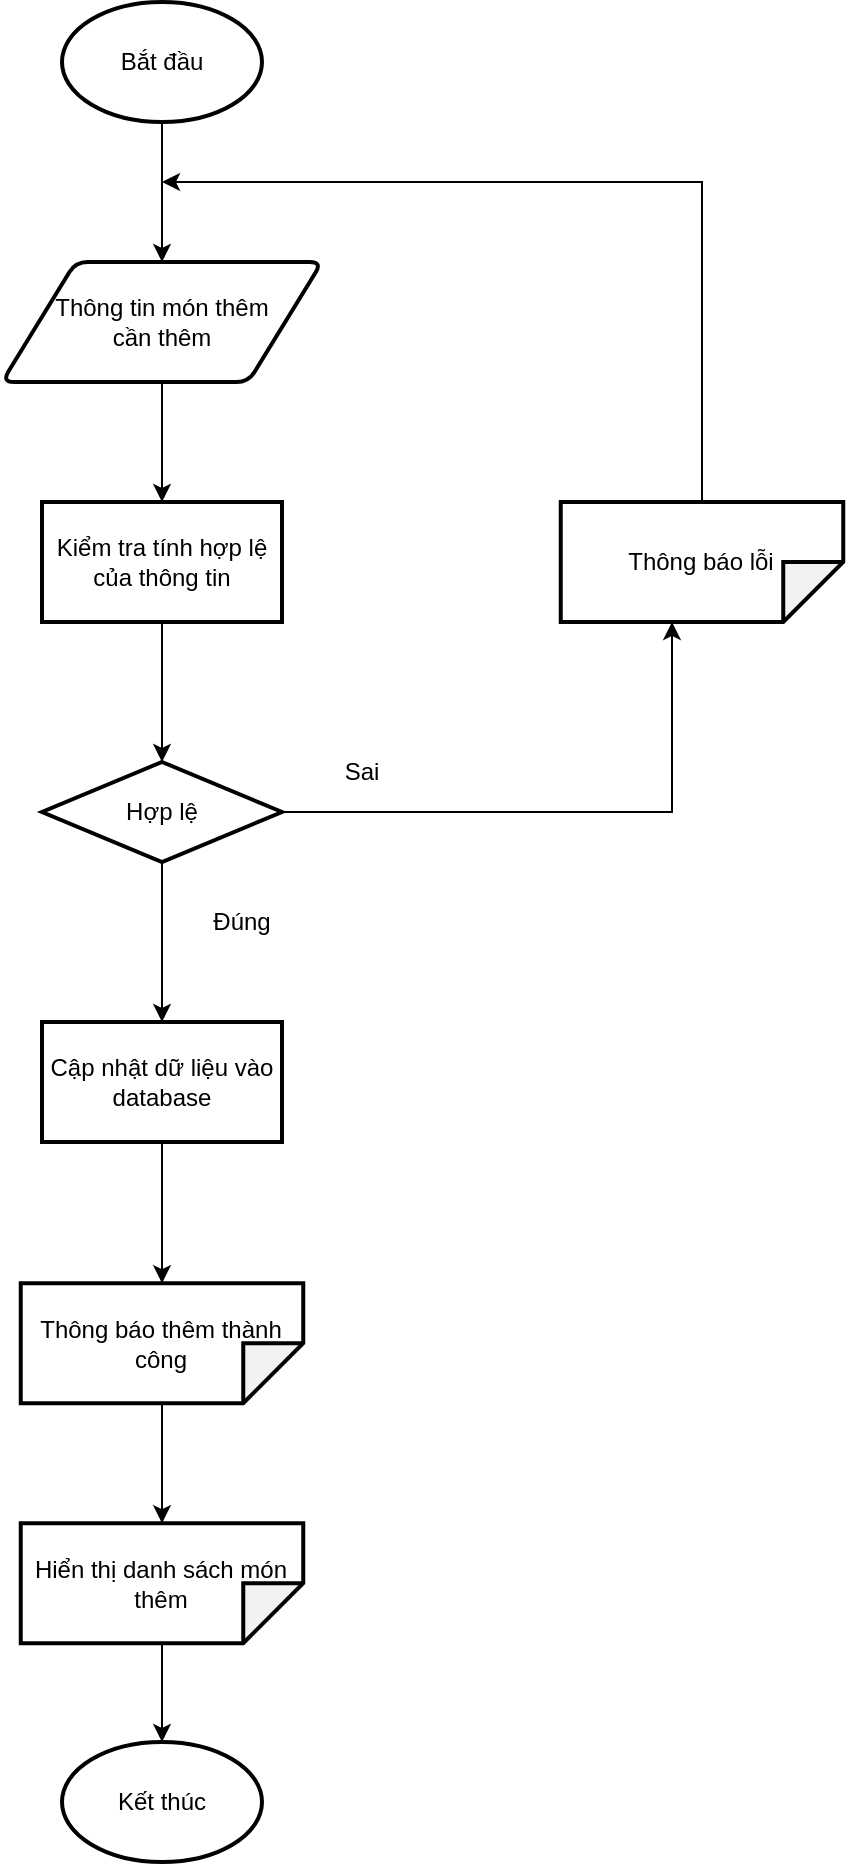 <mxfile version="18.0.1" type="device"><diagram id="KHNxaMFnTJyp4E96j4zo" name="Trang-1"><mxGraphModel dx="868" dy="593" grid="1" gridSize="10" guides="1" tooltips="1" connect="1" arrows="1" fold="1" page="1" pageScale="1" pageWidth="827" pageHeight="1169" math="0" shadow="0"><root><mxCell id="0"/><mxCell id="1" parent="0"/><mxCell id="Kgsg59fF49oU6qs3MnR4-1" style="edgeStyle=orthogonalEdgeStyle;rounded=0;orthogonalLoop=1;jettySize=auto;html=1;entryX=0.5;entryY=0;entryDx=0;entryDy=0;" parent="1" source="Kgsg59fF49oU6qs3MnR4-2" target="Kgsg59fF49oU6qs3MnR4-5" edge="1"><mxGeometry relative="1" as="geometry"/></mxCell><mxCell id="Kgsg59fF49oU6qs3MnR4-2" value="Bắt đầu" style="strokeWidth=2;html=1;shape=mxgraph.flowchart.start_1;whiteSpace=wrap;" parent="1" vertex="1"><mxGeometry x="370" y="140" width="100" height="60" as="geometry"/></mxCell><mxCell id="Kgsg59fF49oU6qs3MnR4-3" value="Kết thúc" style="strokeWidth=2;html=1;shape=mxgraph.flowchart.start_1;whiteSpace=wrap;" parent="1" vertex="1"><mxGeometry x="370" y="1010" width="100" height="60" as="geometry"/></mxCell><mxCell id="Kgsg59fF49oU6qs3MnR4-4" style="edgeStyle=orthogonalEdgeStyle;rounded=0;orthogonalLoop=1;jettySize=auto;html=1;entryX=0.5;entryY=0;entryDx=0;entryDy=0;" parent="1" source="Kgsg59fF49oU6qs3MnR4-5" target="Kgsg59fF49oU6qs3MnR4-7" edge="1"><mxGeometry relative="1" as="geometry"/></mxCell><mxCell id="Kgsg59fF49oU6qs3MnR4-5" value="Thông tin món thêm&lt;br&gt;cần thêm" style="shape=parallelogram;html=1;strokeWidth=2;perimeter=parallelogramPerimeter;whiteSpace=wrap;rounded=1;arcSize=12;size=0.23;" parent="1" vertex="1"><mxGeometry x="340" y="270" width="160" height="60" as="geometry"/></mxCell><mxCell id="Kgsg59fF49oU6qs3MnR4-6" style="edgeStyle=orthogonalEdgeStyle;rounded=0;orthogonalLoop=1;jettySize=auto;html=1;entryX=0.5;entryY=0;entryDx=0;entryDy=0;" parent="1" source="Kgsg59fF49oU6qs3MnR4-7" target="Kgsg59fF49oU6qs3MnR4-10" edge="1"><mxGeometry relative="1" as="geometry"/></mxCell><mxCell id="Kgsg59fF49oU6qs3MnR4-7" value="Kiểm tra tính hợp lệ của thông tin" style="rounded=0;whiteSpace=wrap;html=1;strokeWidth=2;" parent="1" vertex="1"><mxGeometry x="360" y="390" width="120" height="60" as="geometry"/></mxCell><mxCell id="Kgsg59fF49oU6qs3MnR4-8" style="edgeStyle=orthogonalEdgeStyle;rounded=0;orthogonalLoop=1;jettySize=auto;html=1;entryX=0;entryY=0;entryDx=60;entryDy=85.625;entryPerimeter=0;" parent="1" source="Kgsg59fF49oU6qs3MnR4-10" target="Kgsg59fF49oU6qs3MnR4-12" edge="1"><mxGeometry relative="1" as="geometry"/></mxCell><mxCell id="cCb-i-xgQGnkmdHxrjXP-2" style="edgeStyle=orthogonalEdgeStyle;rounded=0;orthogonalLoop=1;jettySize=auto;html=1;entryX=0.5;entryY=0;entryDx=0;entryDy=0;" parent="1" source="Kgsg59fF49oU6qs3MnR4-10" target="cCb-i-xgQGnkmdHxrjXP-1" edge="1"><mxGeometry relative="1" as="geometry"/></mxCell><mxCell id="Kgsg59fF49oU6qs3MnR4-10" value="Hợp lệ" style="rhombus;whiteSpace=wrap;html=1;strokeWidth=2;" parent="1" vertex="1"><mxGeometry x="360" y="520" width="120" height="50" as="geometry"/></mxCell><mxCell id="Kgsg59fF49oU6qs3MnR4-11" style="edgeStyle=orthogonalEdgeStyle;rounded=0;orthogonalLoop=1;jettySize=auto;html=1;" parent="1" source="Kgsg59fF49oU6qs3MnR4-12" edge="1"><mxGeometry relative="1" as="geometry"><mxPoint x="420" y="230" as="targetPoint"/><Array as="points"><mxPoint x="690" y="230"/></Array></mxGeometry></mxCell><mxCell id="Kgsg59fF49oU6qs3MnR4-12" value="Thông báo lỗi" style="shape=note;whiteSpace=wrap;html=1;backgroundOutline=1;darkOpacity=0.05;strokeWidth=2;rotation=90;spacing=2;labelBorderColor=none;fontColor=default;verticalAlign=middle;horizontal=0;" parent="1" vertex="1"><mxGeometry x="660" y="349.37" width="60" height="141.25" as="geometry"/></mxCell><mxCell id="Kgsg59fF49oU6qs3MnR4-13" value="Đúng" style="text;html=1;strokeColor=none;fillColor=none;align=center;verticalAlign=middle;whiteSpace=wrap;rounded=0;" parent="1" vertex="1"><mxGeometry x="430" y="585" width="60" height="30" as="geometry"/></mxCell><mxCell id="Kgsg59fF49oU6qs3MnR4-14" value="Sai" style="text;html=1;strokeColor=none;fillColor=none;align=center;verticalAlign=middle;whiteSpace=wrap;rounded=0;" parent="1" vertex="1"><mxGeometry x="490" y="510" width="60" height="30" as="geometry"/></mxCell><mxCell id="Kgsg59fF49oU6qs3MnR4-15" style="edgeStyle=orthogonalEdgeStyle;rounded=0;orthogonalLoop=1;jettySize=auto;html=1;startArrow=none;" parent="1" source="Dy36qrYAUEDTpmztcUx1-1" target="Kgsg59fF49oU6qs3MnR4-3" edge="1"><mxGeometry relative="1" as="geometry"/></mxCell><mxCell id="Kgsg59fF49oU6qs3MnR4-16" value="Thông báo thêm thành công" style="shape=note;whiteSpace=wrap;html=1;backgroundOutline=1;darkOpacity=0.05;strokeWidth=2;rotation=90;spacing=2;labelBorderColor=none;fontColor=default;verticalAlign=middle;horizontal=0;" parent="1" vertex="1"><mxGeometry x="390" y="740" width="60" height="141.25" as="geometry"/></mxCell><mxCell id="cCb-i-xgQGnkmdHxrjXP-3" style="edgeStyle=orthogonalEdgeStyle;rounded=0;orthogonalLoop=1;jettySize=auto;html=1;entryX=0;entryY=0.5;entryDx=0;entryDy=0;entryPerimeter=0;" parent="1" source="cCb-i-xgQGnkmdHxrjXP-1" target="Kgsg59fF49oU6qs3MnR4-16" edge="1"><mxGeometry relative="1" as="geometry"/></mxCell><mxCell id="cCb-i-xgQGnkmdHxrjXP-1" value="Cập nhật dữ liệu vào database" style="rounded=0;whiteSpace=wrap;html=1;strokeWidth=2;" parent="1" vertex="1"><mxGeometry x="360" y="650" width="120" height="60" as="geometry"/></mxCell><mxCell id="Dy36qrYAUEDTpmztcUx1-1" value="Hiển thị danh sách món thêm" style="shape=note;whiteSpace=wrap;html=1;backgroundOutline=1;darkOpacity=0.05;strokeWidth=2;rotation=90;spacing=2;labelBorderColor=none;fontColor=default;verticalAlign=middle;horizontal=0;" vertex="1" parent="1"><mxGeometry x="390" y="860" width="60" height="141.25" as="geometry"/></mxCell><mxCell id="Dy36qrYAUEDTpmztcUx1-2" value="" style="edgeStyle=orthogonalEdgeStyle;rounded=0;orthogonalLoop=1;jettySize=auto;html=1;endArrow=classic;endFill=1;" edge="1" parent="1" source="Kgsg59fF49oU6qs3MnR4-16" target="Dy36qrYAUEDTpmztcUx1-1"><mxGeometry relative="1" as="geometry"><mxPoint x="420" y="840.625" as="sourcePoint"/><mxPoint x="420" y="1010" as="targetPoint"/></mxGeometry></mxCell></root></mxGraphModel></diagram></mxfile>